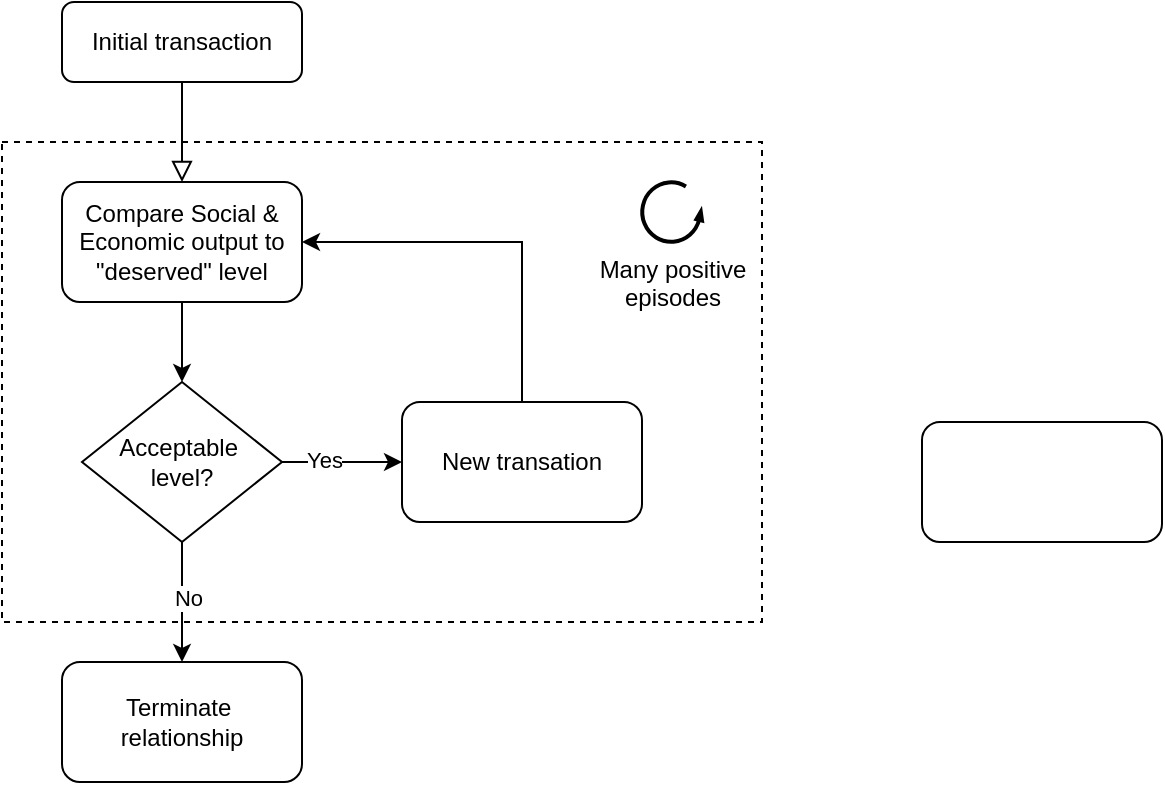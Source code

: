 <mxfile version="24.4.6" type="github">
  <diagram id="C5RBs43oDa-KdzZeNtuy" name="Page-1">
    <mxGraphModel dx="1434" dy="780" grid="1" gridSize="10" guides="1" tooltips="1" connect="1" arrows="1" fold="1" page="1" pageScale="1" pageWidth="827" pageHeight="1169" math="0" shadow="0">
      <root>
        <mxCell id="WIyWlLk6GJQsqaUBKTNV-0" />
        <mxCell id="WIyWlLk6GJQsqaUBKTNV-1" parent="WIyWlLk6GJQsqaUBKTNV-0" />
        <mxCell id="Bm2pCjnk2mmBYdMknGZP-20" value="" style="rounded=0;whiteSpace=wrap;html=1;fillColor=none;dashed=1;" vertex="1" parent="WIyWlLk6GJQsqaUBKTNV-1">
          <mxGeometry x="130" y="170" width="380" height="240" as="geometry" />
        </mxCell>
        <mxCell id="WIyWlLk6GJQsqaUBKTNV-2" value="" style="rounded=0;html=1;jettySize=auto;orthogonalLoop=1;fontSize=11;endArrow=block;endFill=0;endSize=8;strokeWidth=1;shadow=0;labelBackgroundColor=none;edgeStyle=orthogonalEdgeStyle;entryX=0.5;entryY=0;entryDx=0;entryDy=0;" parent="WIyWlLk6GJQsqaUBKTNV-1" source="WIyWlLk6GJQsqaUBKTNV-3" target="Bm2pCjnk2mmBYdMknGZP-0" edge="1">
          <mxGeometry relative="1" as="geometry">
            <mxPoint x="220" y="220" as="targetPoint" />
          </mxGeometry>
        </mxCell>
        <mxCell id="WIyWlLk6GJQsqaUBKTNV-3" value="Initial transaction" style="rounded=1;whiteSpace=wrap;html=1;fontSize=12;glass=0;strokeWidth=1;shadow=0;" parent="WIyWlLk6GJQsqaUBKTNV-1" vertex="1">
          <mxGeometry x="160" y="100" width="120" height="40" as="geometry" />
        </mxCell>
        <mxCell id="Bm2pCjnk2mmBYdMknGZP-2" style="edgeStyle=orthogonalEdgeStyle;rounded=0;orthogonalLoop=1;jettySize=auto;html=1;entryX=0.5;entryY=0;entryDx=0;entryDy=0;" edge="1" parent="WIyWlLk6GJQsqaUBKTNV-1" source="Bm2pCjnk2mmBYdMknGZP-0" target="Bm2pCjnk2mmBYdMknGZP-1">
          <mxGeometry relative="1" as="geometry" />
        </mxCell>
        <mxCell id="Bm2pCjnk2mmBYdMknGZP-0" value="Compare Social &amp;amp; Economic output to &quot;deserved&quot; level" style="rounded=1;whiteSpace=wrap;html=1;" vertex="1" parent="WIyWlLk6GJQsqaUBKTNV-1">
          <mxGeometry x="160" y="190" width="120" height="60" as="geometry" />
        </mxCell>
        <mxCell id="Bm2pCjnk2mmBYdMknGZP-11" style="edgeStyle=orthogonalEdgeStyle;rounded=0;orthogonalLoop=1;jettySize=auto;html=1;entryX=0;entryY=0.5;entryDx=0;entryDy=0;" edge="1" parent="WIyWlLk6GJQsqaUBKTNV-1" source="Bm2pCjnk2mmBYdMknGZP-1" target="Bm2pCjnk2mmBYdMknGZP-10">
          <mxGeometry relative="1" as="geometry" />
        </mxCell>
        <mxCell id="Bm2pCjnk2mmBYdMknGZP-13" value="Yes" style="edgeLabel;html=1;align=center;verticalAlign=middle;resizable=0;points=[];" vertex="1" connectable="0" parent="Bm2pCjnk2mmBYdMknGZP-11">
          <mxGeometry x="-0.3" y="1" relative="1" as="geometry">
            <mxPoint as="offset" />
          </mxGeometry>
        </mxCell>
        <mxCell id="Bm2pCjnk2mmBYdMknGZP-15" style="edgeStyle=orthogonalEdgeStyle;rounded=0;orthogonalLoop=1;jettySize=auto;html=1;entryX=0.5;entryY=0;entryDx=0;entryDy=0;" edge="1" parent="WIyWlLk6GJQsqaUBKTNV-1" source="Bm2pCjnk2mmBYdMknGZP-1" target="Bm2pCjnk2mmBYdMknGZP-8">
          <mxGeometry relative="1" as="geometry" />
        </mxCell>
        <mxCell id="Bm2pCjnk2mmBYdMknGZP-16" value="No" style="edgeLabel;html=1;align=center;verticalAlign=middle;resizable=0;points=[];" vertex="1" connectable="0" parent="Bm2pCjnk2mmBYdMknGZP-15">
          <mxGeometry x="-0.086" y="3" relative="1" as="geometry">
            <mxPoint as="offset" />
          </mxGeometry>
        </mxCell>
        <mxCell id="Bm2pCjnk2mmBYdMknGZP-1" value="Acceptable&amp;nbsp;&lt;div&gt;level?&lt;/div&gt;" style="rhombus;whiteSpace=wrap;html=1;" vertex="1" parent="WIyWlLk6GJQsqaUBKTNV-1">
          <mxGeometry x="170" y="290" width="100" height="80" as="geometry" />
        </mxCell>
        <mxCell id="Bm2pCjnk2mmBYdMknGZP-8" value="Terminate&amp;nbsp;&lt;div&gt;relationship&lt;/div&gt;" style="rounded=1;whiteSpace=wrap;html=1;" vertex="1" parent="WIyWlLk6GJQsqaUBKTNV-1">
          <mxGeometry x="160" y="430" width="120" height="60" as="geometry" />
        </mxCell>
        <mxCell id="Bm2pCjnk2mmBYdMknGZP-12" style="edgeStyle=orthogonalEdgeStyle;rounded=0;orthogonalLoop=1;jettySize=auto;html=1;entryX=1;entryY=0.5;entryDx=0;entryDy=0;exitX=0.5;exitY=0;exitDx=0;exitDy=0;" edge="1" parent="WIyWlLk6GJQsqaUBKTNV-1" source="Bm2pCjnk2mmBYdMknGZP-10" target="Bm2pCjnk2mmBYdMknGZP-0">
          <mxGeometry relative="1" as="geometry" />
        </mxCell>
        <mxCell id="Bm2pCjnk2mmBYdMknGZP-10" value="New transation" style="rounded=1;whiteSpace=wrap;html=1;" vertex="1" parent="WIyWlLk6GJQsqaUBKTNV-1">
          <mxGeometry x="330" y="300" width="120" height="60" as="geometry" />
        </mxCell>
        <mxCell id="Bm2pCjnk2mmBYdMknGZP-17" value="Many positive&lt;div&gt;episodes&lt;/div&gt;" style="verticalLabelPosition=bottom;html=1;verticalAlign=top;strokeWidth=2;shape=mxgraph.lean_mapping.physical_pull;pointerEvents=1;" vertex="1" parent="WIyWlLk6GJQsqaUBKTNV-1">
          <mxGeometry x="450" y="190" width="30" height="30" as="geometry" />
        </mxCell>
        <mxCell id="Bm2pCjnk2mmBYdMknGZP-18" value="" style="rounded=1;whiteSpace=wrap;html=1;" vertex="1" parent="WIyWlLk6GJQsqaUBKTNV-1">
          <mxGeometry x="590" y="310" width="120" height="60" as="geometry" />
        </mxCell>
      </root>
    </mxGraphModel>
  </diagram>
</mxfile>
